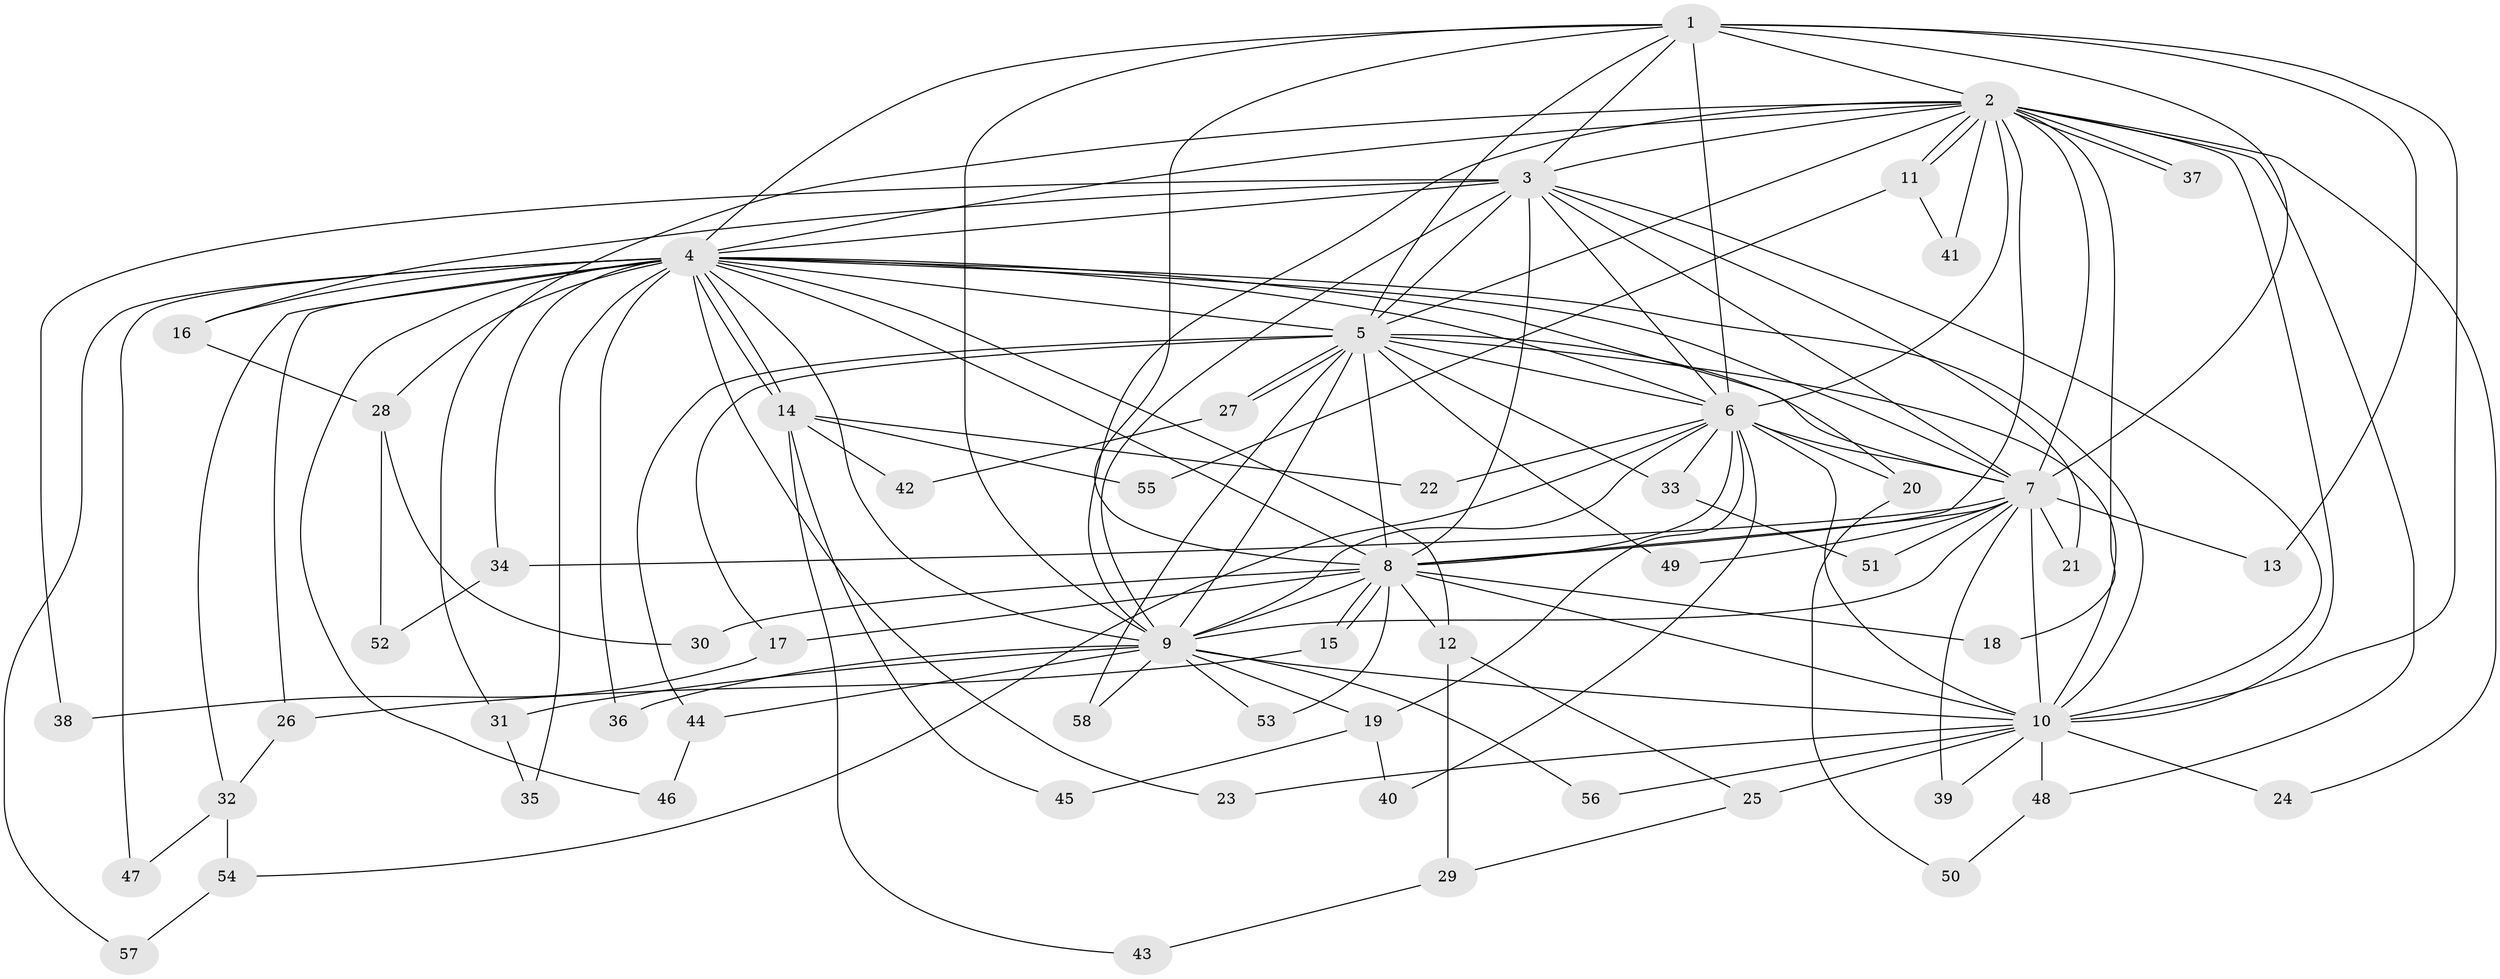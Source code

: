 // coarse degree distribution, {12: 0.07692307692307693, 16: 0.02564102564102564, 10: 0.02564102564102564, 18: 0.02564102564102564, 19: 0.02564102564102564, 13: 0.02564102564102564, 4: 0.07692307692307693, 2: 0.46153846153846156, 7: 0.02564102564102564, 3: 0.23076923076923078}
// Generated by graph-tools (version 1.1) at 2025/41/03/06/25 10:41:35]
// undirected, 58 vertices, 141 edges
graph export_dot {
graph [start="1"]
  node [color=gray90,style=filled];
  1;
  2;
  3;
  4;
  5;
  6;
  7;
  8;
  9;
  10;
  11;
  12;
  13;
  14;
  15;
  16;
  17;
  18;
  19;
  20;
  21;
  22;
  23;
  24;
  25;
  26;
  27;
  28;
  29;
  30;
  31;
  32;
  33;
  34;
  35;
  36;
  37;
  38;
  39;
  40;
  41;
  42;
  43;
  44;
  45;
  46;
  47;
  48;
  49;
  50;
  51;
  52;
  53;
  54;
  55;
  56;
  57;
  58;
  1 -- 2;
  1 -- 3;
  1 -- 4;
  1 -- 5;
  1 -- 6;
  1 -- 7;
  1 -- 8;
  1 -- 9;
  1 -- 10;
  1 -- 13;
  2 -- 3;
  2 -- 4;
  2 -- 5;
  2 -- 6;
  2 -- 7;
  2 -- 8;
  2 -- 9;
  2 -- 10;
  2 -- 11;
  2 -- 11;
  2 -- 18;
  2 -- 24;
  2 -- 31;
  2 -- 37;
  2 -- 37;
  2 -- 41;
  2 -- 48;
  3 -- 4;
  3 -- 5;
  3 -- 6;
  3 -- 7;
  3 -- 8;
  3 -- 9;
  3 -- 10;
  3 -- 16;
  3 -- 21;
  3 -- 38;
  4 -- 5;
  4 -- 6;
  4 -- 7;
  4 -- 8;
  4 -- 9;
  4 -- 10;
  4 -- 12;
  4 -- 14;
  4 -- 14;
  4 -- 16;
  4 -- 20;
  4 -- 23;
  4 -- 26;
  4 -- 28;
  4 -- 32;
  4 -- 34;
  4 -- 35;
  4 -- 36;
  4 -- 46;
  4 -- 47;
  4 -- 57;
  5 -- 6;
  5 -- 7;
  5 -- 8;
  5 -- 9;
  5 -- 10;
  5 -- 17;
  5 -- 27;
  5 -- 27;
  5 -- 33;
  5 -- 44;
  5 -- 49;
  5 -- 58;
  6 -- 7;
  6 -- 8;
  6 -- 9;
  6 -- 10;
  6 -- 19;
  6 -- 20;
  6 -- 22;
  6 -- 33;
  6 -- 40;
  6 -- 54;
  7 -- 8;
  7 -- 9;
  7 -- 10;
  7 -- 13;
  7 -- 21;
  7 -- 34;
  7 -- 39;
  7 -- 49;
  7 -- 51;
  8 -- 9;
  8 -- 10;
  8 -- 12;
  8 -- 15;
  8 -- 15;
  8 -- 17;
  8 -- 18;
  8 -- 30;
  8 -- 53;
  9 -- 10;
  9 -- 19;
  9 -- 31;
  9 -- 36;
  9 -- 44;
  9 -- 53;
  9 -- 56;
  9 -- 58;
  10 -- 23;
  10 -- 24;
  10 -- 25;
  10 -- 39;
  10 -- 48;
  10 -- 56;
  11 -- 41;
  11 -- 55;
  12 -- 25;
  12 -- 29;
  14 -- 22;
  14 -- 42;
  14 -- 43;
  14 -- 45;
  14 -- 55;
  15 -- 26;
  16 -- 28;
  17 -- 38;
  19 -- 40;
  19 -- 45;
  20 -- 50;
  25 -- 29;
  26 -- 32;
  27 -- 42;
  28 -- 30;
  28 -- 52;
  29 -- 43;
  31 -- 35;
  32 -- 47;
  32 -- 54;
  33 -- 51;
  34 -- 52;
  44 -- 46;
  48 -- 50;
  54 -- 57;
}
